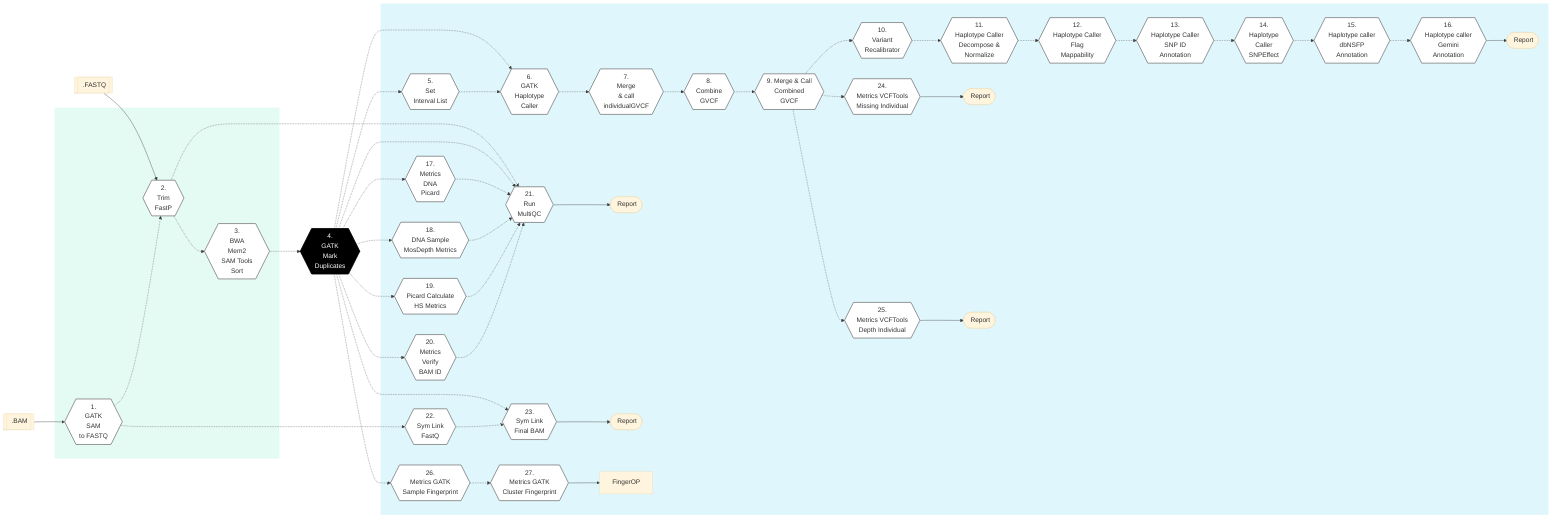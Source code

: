 %%{init: {'theme': 'base', 'themeVariables': { 'lineColor': '#404040'}}}%%

        %% GenPipes Schema for dnaseq.py
        %% Ref: https://bitbucket.org/mugqic/genpipes/src/master/pipelines/dnaseq/
        %% Author Shaloo Shalini <shalz@hotmail.com>
        %% -t germline_snv

        graph LR
        Node1{{ 1. <br/> GATK<br/>SAM<br/>to FASTQ }}:::nodefill
        Node2{{ 2. <br/> Trim<br/>FastP }}:::nodefill
        Node3{{ 3. <br/> BWA<br/>Mem2<br/>SAM Tools<br/>Sort }}:::nodefill
        Node4{{ 4. <br/> GATK<br/>Mark<br/>Duplicates }}:::nodefillblack
        Node5{{ 5. <br/> Set<br/>Interval List }}:::nodefill
        Node6{{ 6. <br/> GATK<br/>Haplotype<br/>Caller  }}:::nodefill
        Node7{{ 7. <br/> Merge<br/>& call<br/>individual<be/>GVCF }}:::nodefill
        Node8{{ 8. <br/> Combine<br/> GVCF}}:::nodefill
        Node9{{ 9. Merge & Call<br/> Combined<br/>GVCF }}:::nodefill
        Node10{{ 10. <br/> Variant<br/>Recalibrator }}:::nodefill
        Node11{{ 11. <br/> Haplotype Caller<br/>Decompose &<br/>Normalize }}:::nodefill
        Node12{{ 12. <br/> Haplotype Caller<br/>Flag<br/>Mappability }}:::nodefill
        Node13{{ 13. <br/> Haplotype Caller <br/> SNP ID <br/> Annotation }}:::nodefill
        Node14{{ 14. <br/> Haplotype<br/>Caller<br/>SNPEffect }}:::nodefill
        Node15{{ 15. <br/> Haplotype caller <br/> dbNSFP <br/> Annotation  }}:::nodefill
        Node16{{ 16. <br/> Haplotype caller <br/> Gemini <br/> Annotation }}:::nodefill
        Node17{{ 17. <br/> Metrics<br/>DNA<br/>Picard }}:::nodefill
        Node18{{ 18. <br/> DNA Sample <br/> MosDepth Metrics }}:::nodefill
        Node19{{ 19. <br/> Picard Calculate<br/>HS Metrics }}:::nodefill
        Node20{{ 20. <br/> Metrics<br/>Verify<br/>BAM ID }}:::nodefill
        Node21{{ 21. <br/> Run<br/>MultiQC }}:::nodefill
        Node22{{ 22. <br/> Sym Link<br/>FastQ }}:::nodefill
        Node23{{ 23. <br/> Sym Link<br/>Final BAM  }}:::nodefill
        Node24{{ 24. <br/> Metrics VCFTools <br/>Missing Individual  }}:::nodefill
        Node25{{ 25. <br/> Metrics VCFTools <br/>Depth Individual }}:::nodefill
        Node26{{ 26. <br/> Metrics GATK <br/>Sample Fingerprint  }}:::nodefill
        Node27{{ 27. <br/> Metrics GATK <br/>Cluster Fingerprint  }}:::nodefill

        Input1[[fa:fa-file-archive-o .BAM]]
        Input2[[fa:fa-file-archive-o .FASTQ]]

        RunQCOP([fa:fa-sticky-note-o Report ])
        GeminiOP([fa:fa-sticky-note-o Report ])
        MetricsOP([fa:fa-sticky-note-o Report ])        
        MetricsVCFOP1([fa:fa-sticky-note-o Report ])
        MetricsVCFOP2([fa:fa-sticky-note-o Report ])

        Input1 --> Node1 
        Input2 --> Node2

        Node1 -.-> Node2 & Node22
        Node2-.-> Node3 & Node21
        Node3 -.-> Node4
        Node4 -.-> Node5 & Node6 & Node17 & Node18 & Node19 & Node20 & Node21 & Node23 & Node26
        Node5 -.-> Node6 -.-> Node7 -.-> Node8 -.-> Node9
        Node9 -.-> Node10 & Node24 & Node25
        Node10 -.-> Node11 -.-> Node12 -.-> Node13 -.-> Node14 -.-> Node15 -.-> Node16
        Node17 & Node18 & Node19 & Node20 -.-> Node21
        Node22 -.-> Node23
        Node26 -.-> Node27


        Node16 --> GeminiOP
        Node21 --> RunQCOP
        Node23 --> MetricsOP
        Node24 --> MetricsVCFOP1
        Node25 --> MetricsVCFOP2
        Node27 --> FingerOP

        subgraph readSetSteps[" "]
          Node1
          Node2
          Node3
        end
        subgraph sampleSetSteps[" "]
          Node5
          Node6
          Node7
          Node8
          Node9
          Node10
          Node11
          Node12
          Node13
          Node14
          Node15
          Node16
          Node17
          Node18
          Node19
          Node20
          Node21
          Node22
          Node23
          Node24
          Node25
          Node26
          Node27

          RunQCOP
          GeminiOP
          MetricsOP
          FingerOP
          MetricsVCFOP1
          MetricsVCFOP2
        end

        classDef greenRect fill:#E4FBF4,stroke:white
        class readSetSteps greenRect
        classDef blueRect fill:#DEF6FC,stroke:white
        class sampleSetSteps blueRect
        classDef nodefill fill:#ffffff,stroke:gray,stroke-width:2px
        classDef nodefillblack fill:black,stroke:black,color:white,stroke-width:2px